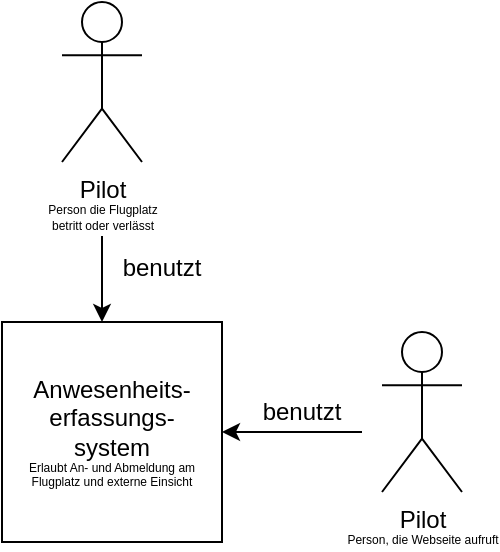 <mxfile version="14.2.9" type="device"><diagram id="6eDWRuTLR4EQcZg78_aW" name="Page-1"><mxGraphModel dx="825" dy="449" grid="1" gridSize="10" guides="1" tooltips="1" connect="1" arrows="1" fold="1" page="1" pageScale="1" pageWidth="827" pageHeight="1169" math="0" shadow="0"><root><mxCell id="0"/><mxCell id="1" parent="0"/><mxCell id="55mjyKdclRXGyIF_4uKQ-1" value="&lt;div&gt;Anwesenheits-&lt;/div&gt;&lt;div&gt;erfassungs-&lt;/div&gt;&lt;div&gt;system&lt;/div&gt;&lt;div style=&quot;font-size: 6px&quot;&gt;&lt;font style=&quot;font-size: 6px&quot;&gt;Erlaubt An- und Abmeldung am Flugplatz und externe Einsicht&lt;/font&gt;&lt;br&gt;&lt;/div&gt;" style="whiteSpace=wrap;html=1;aspect=fixed;" parent="1" vertex="1"><mxGeometry x="210" y="230" width="110" height="110" as="geometry"/></mxCell><mxCell id="OTv9fam6WJkSVRAB2BKH-2" value="&lt;div&gt;&lt;font style=&quot;font-size: 12px&quot;&gt;Pilot&lt;/font&gt;&lt;font style=&quot;font-size: 6px&quot;&gt;&lt;br&gt;&lt;/font&gt;&lt;/div&gt;&lt;div style=&quot;font-size: 6px&quot;&gt;&lt;font style=&quot;font-size: 6px&quot;&gt;Person, die Webseite aufruft&lt;/font&gt;&lt;/div&gt;" style="shape=umlActor;verticalLabelPosition=bottom;verticalAlign=top;html=1;outlineConnect=0;" parent="1" vertex="1"><mxGeometry x="400" y="235" width="40" height="80" as="geometry"/></mxCell><mxCell id="OTv9fam6WJkSVRAB2BKH-7" value="&lt;div style=&quot;font-size: 6px&quot;&gt;&lt;font style=&quot;font-size: 12px&quot;&gt;Pilot&lt;/font&gt;&lt;/div&gt;&lt;div style=&quot;font-size: 6px&quot;&gt;&lt;font style=&quot;font-size: 6px&quot;&gt;Person die Flugplatz&lt;/font&gt;&lt;/div&gt;&lt;div style=&quot;font-size: 6px&quot;&gt;&lt;font style=&quot;font-size: 6px&quot;&gt;betritt oder verlässt&lt;/font&gt;&lt;br&gt;&lt;/div&gt;" style="shape=umlActor;verticalLabelPosition=bottom;verticalAlign=top;html=1;outlineConnect=0;" parent="1" vertex="1"><mxGeometry x="240" y="70" width="40" height="80" as="geometry"/></mxCell><mxCell id="OTv9fam6WJkSVRAB2BKH-17" value="" style="endArrow=classic;html=1;entryX=1;entryY=0;entryDx=0;entryDy=0;" parent="1" edge="1"><mxGeometry width="50" height="50" relative="1" as="geometry"><mxPoint x="260" y="187" as="sourcePoint"/><mxPoint x="260.0" y="230.0" as="targetPoint"/></mxGeometry></mxCell><mxCell id="7T3zMN-FarnZjmdXYShr-1" value="" style="endArrow=classic;html=1;entryX=1;entryY=0.5;entryDx=0;entryDy=0;" edge="1" parent="1" target="55mjyKdclRXGyIF_4uKQ-1"><mxGeometry width="50" height="50" relative="1" as="geometry"><mxPoint x="390" y="285" as="sourcePoint"/><mxPoint x="380" y="170" as="targetPoint"/></mxGeometry></mxCell><mxCell id="7T3zMN-FarnZjmdXYShr-2" value="&lt;div&gt;benutzt&lt;/div&gt;&lt;div&gt;&lt;br&gt;&lt;/div&gt;" style="text;html=1;strokeColor=none;fillColor=none;align=center;verticalAlign=middle;whiteSpace=wrap;rounded=0;" vertex="1" parent="1"><mxGeometry x="270" y="200" width="40" height="20" as="geometry"/></mxCell><mxCell id="7T3zMN-FarnZjmdXYShr-3" value="&lt;div&gt;benutzt&lt;/div&gt;" style="text;html=1;strokeColor=none;fillColor=none;align=center;verticalAlign=middle;whiteSpace=wrap;rounded=0;" vertex="1" parent="1"><mxGeometry x="340" y="265" width="40" height="20" as="geometry"/></mxCell></root></mxGraphModel></diagram></mxfile>